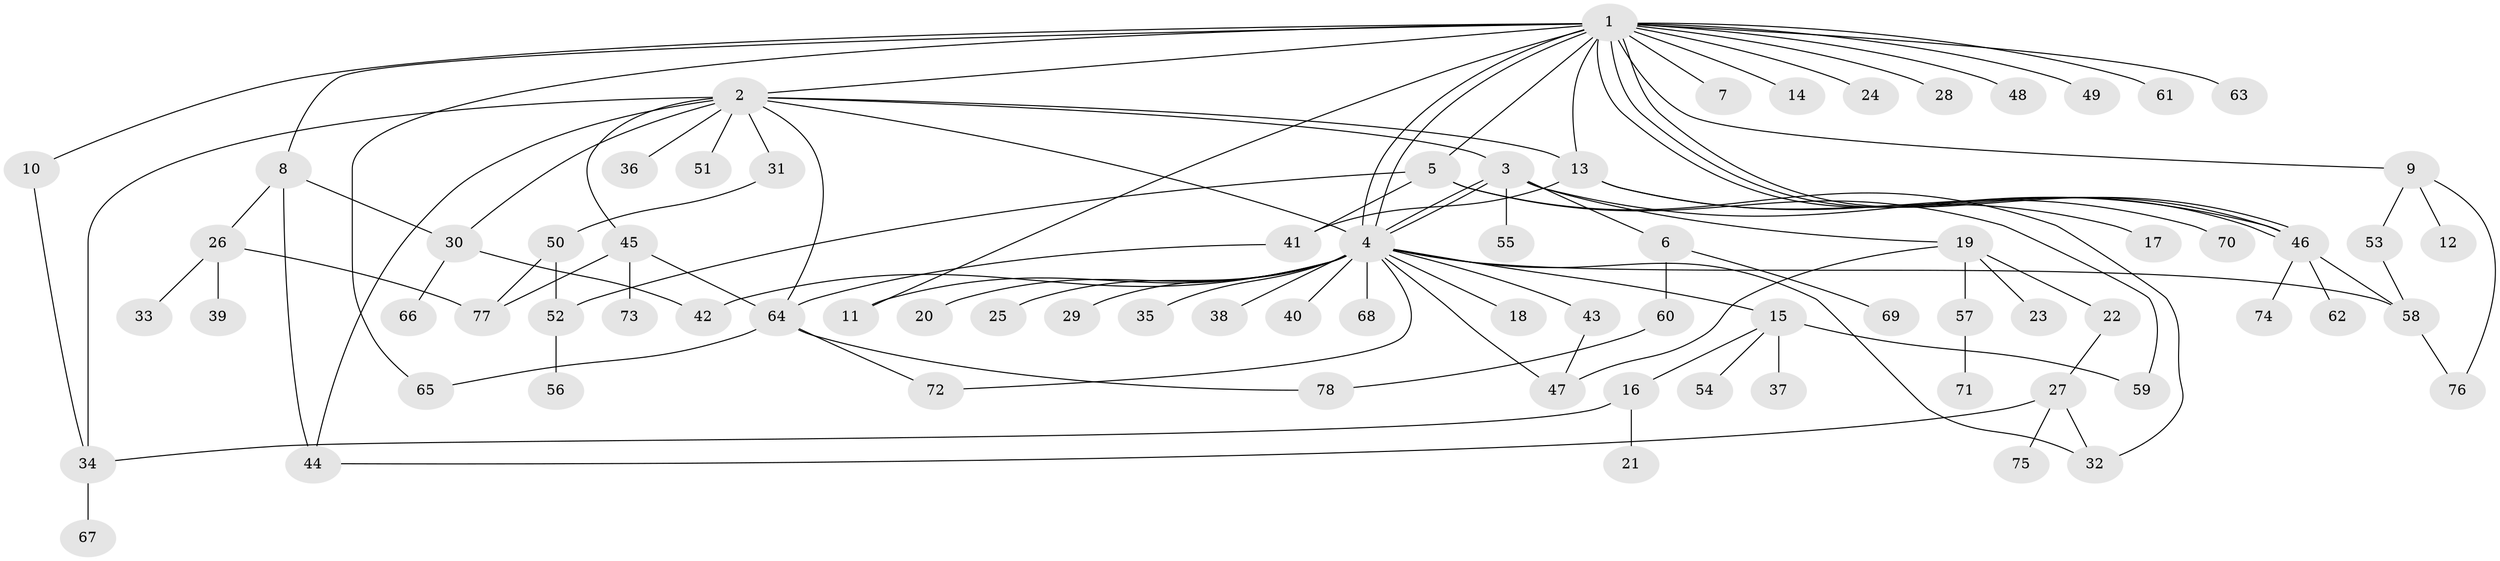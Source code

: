 // coarse degree distribution, {20: 0.017241379310344827, 15: 0.017241379310344827, 16: 0.017241379310344827, 6: 0.08620689655172414, 2: 0.15517241379310345, 1: 0.5, 3: 0.13793103448275862, 4: 0.06896551724137931}
// Generated by graph-tools (version 1.1) at 2025/52/02/27/25 19:52:00]
// undirected, 78 vertices, 109 edges
graph export_dot {
graph [start="1"]
  node [color=gray90,style=filled];
  1;
  2;
  3;
  4;
  5;
  6;
  7;
  8;
  9;
  10;
  11;
  12;
  13;
  14;
  15;
  16;
  17;
  18;
  19;
  20;
  21;
  22;
  23;
  24;
  25;
  26;
  27;
  28;
  29;
  30;
  31;
  32;
  33;
  34;
  35;
  36;
  37;
  38;
  39;
  40;
  41;
  42;
  43;
  44;
  45;
  46;
  47;
  48;
  49;
  50;
  51;
  52;
  53;
  54;
  55;
  56;
  57;
  58;
  59;
  60;
  61;
  62;
  63;
  64;
  65;
  66;
  67;
  68;
  69;
  70;
  71;
  72;
  73;
  74;
  75;
  76;
  77;
  78;
  1 -- 2;
  1 -- 4;
  1 -- 4;
  1 -- 5;
  1 -- 7;
  1 -- 8;
  1 -- 9;
  1 -- 10;
  1 -- 11;
  1 -- 13;
  1 -- 14;
  1 -- 24;
  1 -- 28;
  1 -- 46;
  1 -- 46;
  1 -- 46;
  1 -- 48;
  1 -- 49;
  1 -- 61;
  1 -- 63;
  1 -- 65;
  2 -- 3;
  2 -- 4;
  2 -- 13;
  2 -- 30;
  2 -- 31;
  2 -- 34;
  2 -- 36;
  2 -- 44;
  2 -- 45;
  2 -- 51;
  2 -- 64;
  3 -- 4;
  3 -- 4;
  3 -- 6;
  3 -- 19;
  3 -- 46;
  3 -- 55;
  4 -- 11;
  4 -- 15;
  4 -- 18;
  4 -- 20;
  4 -- 25;
  4 -- 29;
  4 -- 32;
  4 -- 35;
  4 -- 38;
  4 -- 40;
  4 -- 42;
  4 -- 43;
  4 -- 47;
  4 -- 58;
  4 -- 68;
  4 -- 72;
  5 -- 32;
  5 -- 41;
  5 -- 52;
  5 -- 59;
  6 -- 60;
  6 -- 69;
  8 -- 26;
  8 -- 30;
  8 -- 44;
  9 -- 12;
  9 -- 53;
  9 -- 76;
  10 -- 34;
  13 -- 17;
  13 -- 41;
  13 -- 70;
  15 -- 16;
  15 -- 37;
  15 -- 54;
  15 -- 59;
  16 -- 21;
  16 -- 34;
  19 -- 22;
  19 -- 23;
  19 -- 47;
  19 -- 57;
  22 -- 27;
  26 -- 33;
  26 -- 39;
  26 -- 77;
  27 -- 32;
  27 -- 44;
  27 -- 75;
  30 -- 42;
  30 -- 66;
  31 -- 50;
  34 -- 67;
  41 -- 64;
  43 -- 47;
  45 -- 64;
  45 -- 73;
  45 -- 77;
  46 -- 58;
  46 -- 62;
  46 -- 74;
  50 -- 52;
  50 -- 77;
  52 -- 56;
  53 -- 58;
  57 -- 71;
  58 -- 76;
  60 -- 78;
  64 -- 65;
  64 -- 72;
  64 -- 78;
}
